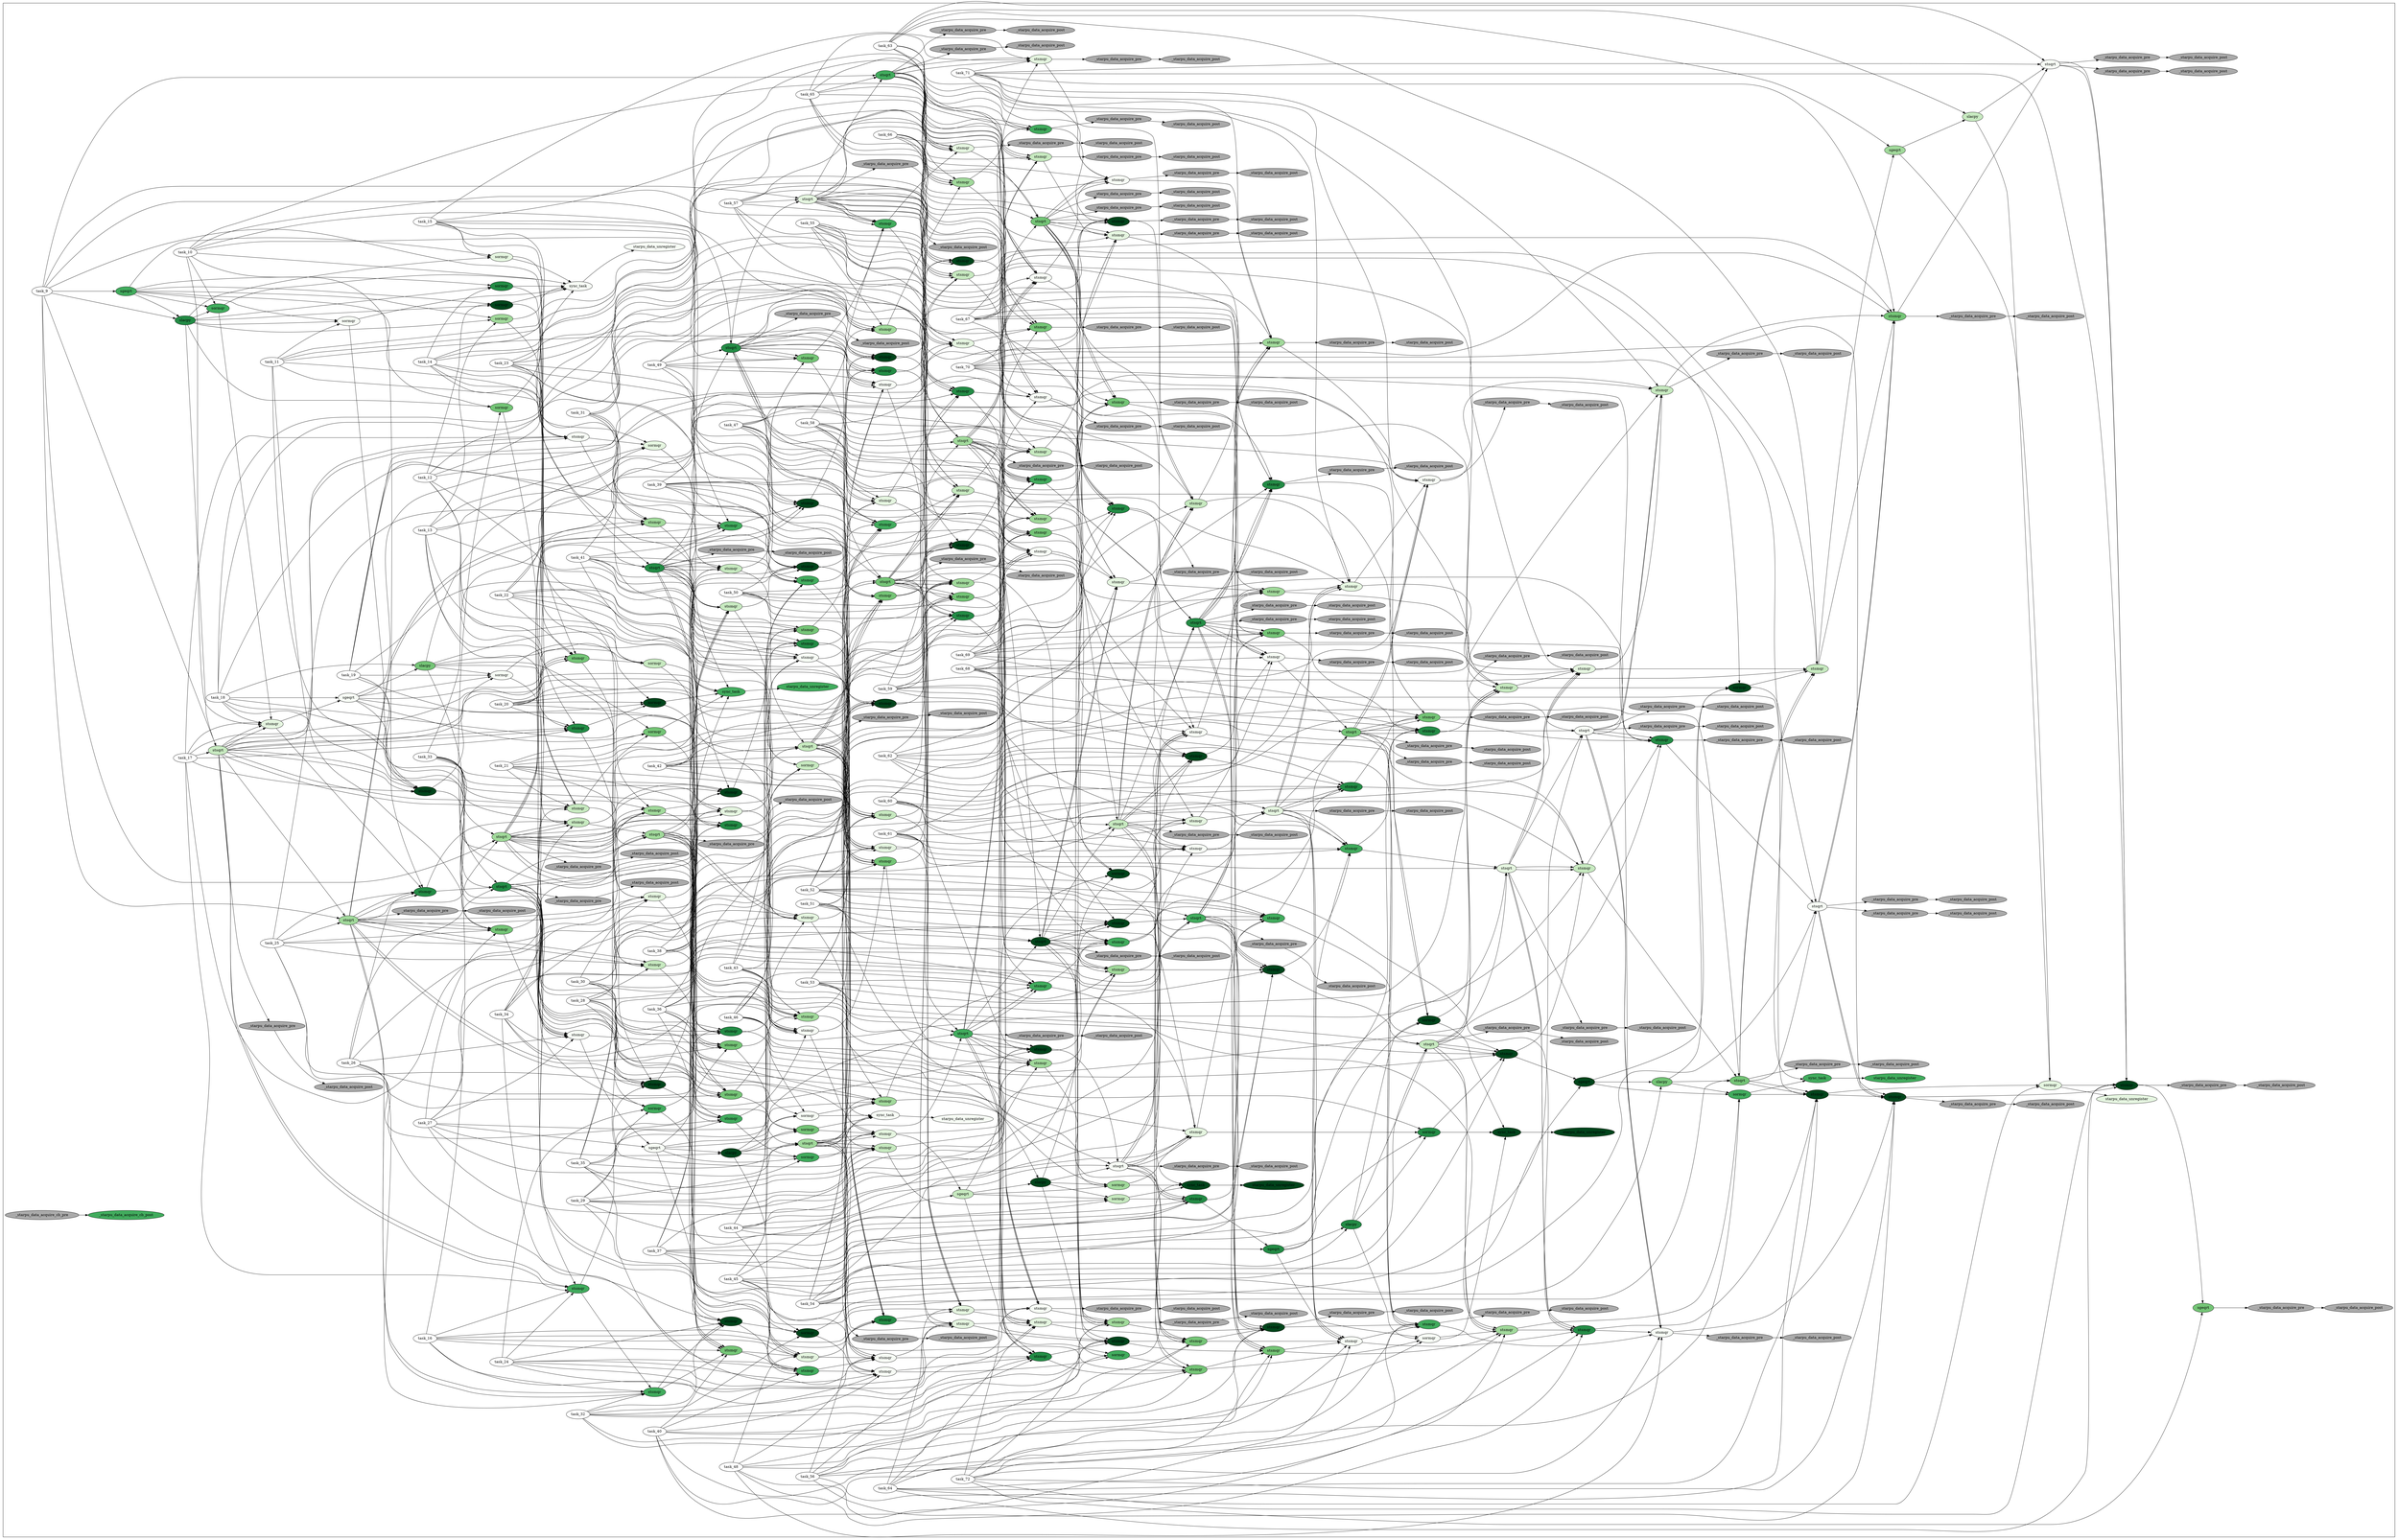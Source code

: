 digraph G {
	color=white
	rankdir=LR;
subgraph cluster_0 {
	color=black;
	 "task_9"->"task_73"
	 "task_73"->"task_74"
	 "task_9"->"task_74"
	 "task_74"->"task_75"
	 "task_73"->"task_75"
	 "task_10"->"task_75"
	 "task_74"->"task_76"
	 "task_73"->"task_76"
	 "task_11"->"task_76"
	 "task_74"->"task_77"
	 "task_73"->"task_77"
	 "task_12"->"task_77"
	 "task_74"->"task_78"
	 "task_73"->"task_78"
	 "task_13"->"task_78"
	 "task_74"->"task_79"
	 "task_73"->"task_79"
	 "task_14"->"task_79"
	 "task_74"->"task_80"
	 "task_73"->"task_80"
	 "task_15"->"task_80"
	 "task_74"->"task_81"
	 "task_73"->"task_81"
	 "task_16"->"task_81"
	 "task_74"->"task_82"
	 "task_9"->"task_82"
	 "task_17"->"task_82"
	 "task_75"->"task_83"
	 "task_10"->"task_83"
	 "task_18"->"task_83"
	 "task_82"->"task_83"
	 "task_17"->"task_83"
	 "task_82"->"task_83"
	 "task_76"->"task_84"
	 "task_11"->"task_84"
	 "task_19"->"task_84"
	 "task_82"->"task_84"
	 "task_17"->"task_84"
	 "task_82"->"task_84"
	 "task_77"->"task_85"
	 "task_12"->"task_85"
	 "task_20"->"task_85"
	 "task_82"->"task_85"
	 "task_17"->"task_85"
	 "task_82"->"task_85"
	 "task_78"->"task_86"
	 "task_13"->"task_86"
	 "task_21"->"task_86"
	 "task_82"->"task_86"
	 "task_17"->"task_86"
	 "task_82"->"task_86"
	 "task_79"->"task_87"
	 "task_14"->"task_87"
	 "task_22"->"task_87"
	 "task_82"->"task_87"
	 "task_17"->"task_87"
	 "task_82"->"task_87"
	 "task_80"->"task_88"
	 "task_15"->"task_88"
	 "task_23"->"task_88"
	 "task_82"->"task_88"
	 "task_17"->"task_88"
	 "task_82"->"task_88"
	 "task_81"->"task_89"
	 "task_16"->"task_89"
	 "task_24"->"task_89"
	 "task_82"->"task_89"
	 "task_17"->"task_89"
	 "task_82"->"task_89"
	 "task_82"->"task_90"
	 "task_9"->"task_90"
	 "task_25"->"task_90"
	 "task_83"->"task_91"
	 "task_10"->"task_91"
	 "task_26"->"task_91"
	 "task_90"->"task_91"
	 "task_25"->"task_91"
	 "task_90"->"task_91"
	 "task_84"->"task_92"
	 "task_11"->"task_92"
	 "task_27"->"task_92"
	 "task_90"->"task_92"
	 "task_25"->"task_92"
	 "task_90"->"task_92"
	 "task_85"->"task_93"
	 "task_12"->"task_93"
	 "task_28"->"task_93"
	 "task_90"->"task_93"
	 "task_25"->"task_93"
	 "task_90"->"task_93"
	 "task_86"->"task_94"
	 "task_13"->"task_94"
	 "task_29"->"task_94"
	 "task_90"->"task_94"
	 "task_25"->"task_94"
	 "task_90"->"task_94"
	 "task_87"->"task_95"
	 "task_14"->"task_95"
	 "task_30"->"task_95"
	 "task_90"->"task_95"
	 "task_25"->"task_95"
	 "task_90"->"task_95"
	 "task_88"->"task_96"
	 "task_15"->"task_96"
	 "task_31"->"task_96"
	 "task_90"->"task_96"
	 "task_25"->"task_96"
	 "task_90"->"task_96"
	 "task_89"->"task_97"
	 "task_16"->"task_97"
	 "task_32"->"task_97"
	 "task_90"->"task_97"
	 "task_25"->"task_97"
	 "task_90"->"task_97"
	 "task_90"->"task_98"
	 "task_9"->"task_98"
	 "task_33"->"task_98"
	 "task_91"->"task_99"
	 "task_10"->"task_99"
	 "task_34"->"task_99"
	 "task_98"->"task_99"
	 "task_33"->"task_99"
	 "task_98"->"task_99"
	 "task_92"->"task_100"
	 "task_11"->"task_100"
	 "task_35"->"task_100"
	 "task_98"->"task_100"
	 "task_33"->"task_100"
	 "task_98"->"task_100"
	 "task_93"->"task_101"
	 "task_12"->"task_101"
	 "task_36"->"task_101"
	 "task_98"->"task_101"
	 "task_33"->"task_101"
	 "task_98"->"task_101"
	 "task_94"->"task_102"
	 "task_13"->"task_102"
	 "task_37"->"task_102"
	 "task_98"->"task_102"
	 "task_33"->"task_102"
	 "task_98"->"task_102"
	 "task_95"->"task_103"
	 "task_14"->"task_103"
	 "task_38"->"task_103"
	 "task_98"->"task_103"
	 "task_33"->"task_103"
	 "task_98"->"task_103"
	 "task_96"->"task_104"
	 "task_15"->"task_104"
	 "task_39"->"task_104"
	 "task_98"->"task_104"
	 "task_33"->"task_104"
	 "task_98"->"task_104"
	 "task_97"->"task_105"
	 "task_16"->"task_105"
	 "task_40"->"task_105"
	 "task_98"->"task_105"
	 "task_33"->"task_105"
	 "task_98"->"task_105"
	 "task_98"->"task_106"
	 "task_9"->"task_106"
	 "task_41"->"task_106"
	 "task_99"->"task_107"
	 "task_10"->"task_107"
	 "task_42"->"task_107"
	 "task_106"->"task_107"
	 "task_41"->"task_107"
	 "task_106"->"task_107"
	 "task_100"->"task_108"
	 "task_11"->"task_108"
	 "task_43"->"task_108"
	 "task_106"->"task_108"
	 "task_41"->"task_108"
	 "task_106"->"task_108"
	 "task_101"->"task_109"
	 "task_12"->"task_109"
	 "task_44"->"task_109"
	 "task_106"->"task_109"
	 "task_41"->"task_109"
	 "task_106"->"task_109"
	 "task_102"->"task_110"
	 "task_13"->"task_110"
	 "task_45"->"task_110"
	 "task_106"->"task_110"
	 "task_41"->"task_110"
	 "task_106"->"task_110"
	 "task_103"->"task_111"
	 "task_14"->"task_111"
	 "task_46"->"task_111"
	 "task_106"->"task_111"
	 "task_41"->"task_111"
	 "task_106"->"task_111"
	 "task_104"->"task_112"
	 "task_15"->"task_112"
	 "task_47"->"task_112"
	 "task_106"->"task_112"
	 "task_41"->"task_112"
	 "task_106"->"task_112"
	 "task_105"->"task_113"
	 "task_16"->"task_113"
	 "task_48"->"task_113"
	 "task_106"->"task_113"
	 "task_41"->"task_113"
	 "task_106"->"task_113"
	 "task_106"->"task_114"
	 "task_9"->"task_114"
	 "task_49"->"task_114"
	 "task_107"->"task_115"
	 "task_10"->"task_115"
	 "task_50"->"task_115"
	 "task_114"->"task_115"
	 "task_49"->"task_115"
	 "task_114"->"task_115"
	 "task_108"->"task_116"
	 "task_11"->"task_116"
	 "task_51"->"task_116"
	 "task_114"->"task_116"
	 "task_49"->"task_116"
	 "task_114"->"task_116"
	 "task_109"->"task_117"
	 "task_12"->"task_117"
	 "task_52"->"task_117"
	 "task_114"->"task_117"
	 "task_49"->"task_117"
	 "task_114"->"task_117"
	 "task_110"->"task_118"
	 "task_13"->"task_118"
	 "task_53"->"task_118"
	 "task_114"->"task_118"
	 "task_49"->"task_118"
	 "task_114"->"task_118"
	 "task_111"->"task_119"
	 "task_14"->"task_119"
	 "task_54"->"task_119"
	 "task_114"->"task_119"
	 "task_49"->"task_119"
	 "task_114"->"task_119"
	 "task_112"->"task_120"
	 "task_15"->"task_120"
	 "task_55"->"task_120"
	 "task_114"->"task_120"
	 "task_49"->"task_120"
	 "task_114"->"task_120"
	 "task_113"->"task_121"
	 "task_16"->"task_121"
	 "task_56"->"task_121"
	 "task_114"->"task_121"
	 "task_49"->"task_121"
	 "task_114"->"task_121"
	 "task_114"->"task_122"
	 "task_9"->"task_122"
	 "task_57"->"task_122"
	 "task_115"->"task_123"
	 "task_10"->"task_123"
	 "task_58"->"task_123"
	 "task_122"->"task_123"
	 "task_57"->"task_123"
	 "task_122"->"task_123"
	 "task_116"->"task_124"
	 "task_11"->"task_124"
	 "task_59"->"task_124"
	 "task_122"->"task_124"
	 "task_57"->"task_124"
	 "task_122"->"task_124"
	 "task_117"->"task_125"
	 "task_12"->"task_125"
	 "task_60"->"task_125"
	 "task_122"->"task_125"
	 "task_57"->"task_125"
	 "task_122"->"task_125"
	 "task_118"->"task_126"
	 "task_13"->"task_126"
	 "task_61"->"task_126"
	 "task_122"->"task_126"
	 "task_57"->"task_126"
	 "task_122"->"task_126"
	 "task_119"->"task_127"
	 "task_14"->"task_127"
	 "task_62"->"task_127"
	 "task_122"->"task_127"
	 "task_57"->"task_127"
	 "task_122"->"task_127"
	 "task_120"->"task_128"
	 "task_15"->"task_128"
	 "task_63"->"task_128"
	 "task_122"->"task_128"
	 "task_57"->"task_128"
	 "task_122"->"task_128"
	 "task_121"->"task_129"
	 "task_16"->"task_129"
	 "task_64"->"task_129"
	 "task_122"->"task_129"
	 "task_57"->"task_129"
	 "task_122"->"task_129"
	 "task_122"->"task_130"
	 "task_9"->"task_130"
	 "task_65"->"task_130"
	 "task_123"->"task_131"
	 "task_10"->"task_131"
	 "task_66"->"task_131"
	 "task_130"->"task_131"
	 "task_65"->"task_131"
	 "task_130"->"task_131"
	 "task_124"->"task_132"
	 "task_11"->"task_132"
	 "task_67"->"task_132"
	 "task_130"->"task_132"
	 "task_65"->"task_132"
	 "task_130"->"task_132"
	 "task_125"->"task_133"
	 "task_12"->"task_133"
	 "task_68"->"task_133"
	 "task_130"->"task_133"
	 "task_65"->"task_133"
	 "task_130"->"task_133"
	 "task_126"->"task_134"
	 "task_13"->"task_134"
	 "task_69"->"task_134"
	 "task_130"->"task_134"
	 "task_65"->"task_134"
	 "task_130"->"task_134"
	 "task_127"->"task_135"
	 "task_14"->"task_135"
	 "task_70"->"task_135"
	 "task_130"->"task_135"
	 "task_65"->"task_135"
	 "task_130"->"task_135"
	 "task_128"->"task_136"
	 "task_15"->"task_136"
	 "task_71"->"task_136"
	 "task_130"->"task_136"
	 "task_65"->"task_136"
	 "task_130"->"task_136"
	 "task_129"->"task_137"
	 "task_16"->"task_137"
	 "task_72"->"task_137"
	 "task_130"->"task_137"
	 "task_65"->"task_137"
	 "task_130"->"task_137"
	 "task_83"->"task_138"
	 "task_18"->"task_138"
	 "task_138"->"task_139"
	 "task_18"->"task_139"
	 "task_139"->"task_140"
	 "task_138"->"task_140"
	 "task_84"->"task_140"
	 "task_19"->"task_140"
	 "task_139"->"task_141"
	 "task_138"->"task_141"
	 "task_85"->"task_141"
	 "task_20"->"task_141"
	 "task_139"->"task_142"
	 "task_138"->"task_142"
	 "task_86"->"task_142"
	 "task_21"->"task_142"
	 "task_139"->"task_143"
	 "task_138"->"task_143"
	 "task_87"->"task_143"
	 "task_22"->"task_143"
	 "task_139"->"task_144"
	 "task_138"->"task_144"
	 "task_88"->"task_144"
	 "task_23"->"task_144"
	 "task_139"->"task_145"
	 "task_138"->"task_145"
	 "task_89"->"task_145"
	 "task_24"->"task_145"
	 "task_139"->"task_146"
	 "task_18"->"task_146"
	 "task_91"->"task_146"
	 "task_26"->"task_146"
	 "task_140"->"task_147"
	 "task_19"->"task_147"
	 "task_92"->"task_147"
	 "task_27"->"task_147"
	 "task_146"->"task_147"
	 "task_26"->"task_147"
	 "task_146"->"task_147"
	 "task_141"->"task_148"
	 "task_20"->"task_148"
	 "task_93"->"task_148"
	 "task_28"->"task_148"
	 "task_146"->"task_148"
	 "task_26"->"task_148"
	 "task_146"->"task_148"
	 "task_142"->"task_149"
	 "task_21"->"task_149"
	 "task_94"->"task_149"
	 "task_29"->"task_149"
	 "task_146"->"task_149"
	 "task_26"->"task_149"
	 "task_146"->"task_149"
	 "task_143"->"task_150"
	 "task_22"->"task_150"
	 "task_95"->"task_150"
	 "task_30"->"task_150"
	 "task_146"->"task_150"
	 "task_26"->"task_150"
	 "task_146"->"task_150"
	 "task_144"->"task_151"
	 "task_23"->"task_151"
	 "task_96"->"task_151"
	 "task_31"->"task_151"
	 "task_146"->"task_151"
	 "task_26"->"task_151"
	 "task_146"->"task_151"
	 "task_145"->"task_152"
	 "task_24"->"task_152"
	 "task_97"->"task_152"
	 "task_32"->"task_152"
	 "task_146"->"task_152"
	 "task_26"->"task_152"
	 "task_146"->"task_152"
	 "task_146"->"task_153"
	 "task_18"->"task_153"
	 "task_99"->"task_153"
	 "task_34"->"task_153"
	 "task_147"->"task_154"
	 "task_19"->"task_154"
	 "task_100"->"task_154"
	 "task_35"->"task_154"
	 "task_153"->"task_154"
	 "task_34"->"task_154"
	 "task_153"->"task_154"
	 "task_148"->"task_155"
	 "task_20"->"task_155"
	 "task_101"->"task_155"
	 "task_36"->"task_155"
	 "task_153"->"task_155"
	 "task_34"->"task_155"
	 "task_153"->"task_155"
	 "task_149"->"task_156"
	 "task_21"->"task_156"
	 "task_102"->"task_156"
	 "task_37"->"task_156"
	 "task_153"->"task_156"
	 "task_34"->"task_156"
	 "task_153"->"task_156"
	 "task_150"->"task_157"
	 "task_22"->"task_157"
	 "task_103"->"task_157"
	 "task_38"->"task_157"
	 "task_153"->"task_157"
	 "task_34"->"task_157"
	 "task_153"->"task_157"
	 "task_151"->"task_158"
	 "task_23"->"task_158"
	 "task_104"->"task_158"
	 "task_39"->"task_158"
	 "task_153"->"task_158"
	 "task_34"->"task_158"
	 "task_153"->"task_158"
	 "task_152"->"task_159"
	 "task_24"->"task_159"
	 "task_105"->"task_159"
	 "task_40"->"task_159"
	 "task_153"->"task_159"
	 "task_34"->"task_159"
	 "task_153"->"task_159"
	 "task_153"->"task_160"
	 "task_18"->"task_160"
	 "task_107"->"task_160"
	 "task_42"->"task_160"
	 "task_154"->"task_161"
	 "task_19"->"task_161"
	 "task_108"->"task_161"
	 "task_43"->"task_161"
	 "task_160"->"task_161"
	 "task_42"->"task_161"
	 "task_160"->"task_161"
	 "task_155"->"task_162"
	 "task_20"->"task_162"
	 "task_109"->"task_162"
	 "task_44"->"task_162"
	 "task_160"->"task_162"
	 "task_42"->"task_162"
	 "task_160"->"task_162"
	 "task_156"->"task_163"
	 "task_21"->"task_163"
	 "task_110"->"task_163"
	 "task_45"->"task_163"
	 "task_160"->"task_163"
	 "task_42"->"task_163"
	 "task_160"->"task_163"
	 "task_157"->"task_164"
	 "task_22"->"task_164"
	 "task_111"->"task_164"
	 "task_46"->"task_164"
	 "task_160"->"task_164"
	 "task_42"->"task_164"
	 "task_160"->"task_164"
	 "task_158"->"task_165"
	 "task_23"->"task_165"
	 "task_112"->"task_165"
	 "task_47"->"task_165"
	 "task_160"->"task_165"
	 "task_42"->"task_165"
	 "task_160"->"task_165"
	 "task_159"->"task_166"
	 "task_24"->"task_166"
	 "task_113"->"task_166"
	 "task_48"->"task_166"
	 "task_160"->"task_166"
	 "task_42"->"task_166"
	 "task_160"->"task_166"
	 "task_160"->"task_167"
	 "task_18"->"task_167"
	 "task_115"->"task_167"
	 "task_50"->"task_167"
	 "task_161"->"task_168"
	 "task_19"->"task_168"
	 "task_116"->"task_168"
	 "task_51"->"task_168"
	 "task_167"->"task_168"
	 "task_50"->"task_168"
	 "task_167"->"task_168"
	 "task_162"->"task_169"
	 "task_20"->"task_169"
	 "task_117"->"task_169"
	 "task_52"->"task_169"
	 "task_167"->"task_169"
	 "task_50"->"task_169"
	 "task_167"->"task_169"
	 "task_163"->"task_170"
	 "task_21"->"task_170"
	 "task_118"->"task_170"
	 "task_53"->"task_170"
	 "task_167"->"task_170"
	 "task_50"->"task_170"
	 "task_167"->"task_170"
	 "task_164"->"task_171"
	 "task_22"->"task_171"
	 "task_119"->"task_171"
	 "task_54"->"task_171"
	 "task_167"->"task_171"
	 "task_50"->"task_171"
	 "task_167"->"task_171"
	 "task_165"->"task_172"
	 "task_23"->"task_172"
	 "task_120"->"task_172"
	 "task_55"->"task_172"
	 "task_167"->"task_172"
	 "task_50"->"task_172"
	 "task_167"->"task_172"
	 "task_166"->"task_173"
	 "task_24"->"task_173"
	 "task_121"->"task_173"
	 "task_56"->"task_173"
	 "task_167"->"task_173"
	 "task_50"->"task_173"
	 "task_167"->"task_173"
	 "task_167"->"task_174"
	 "task_18"->"task_174"
	 "task_123"->"task_174"
	 "task_58"->"task_174"
	 "task_168"->"task_175"
	 "task_19"->"task_175"
	 "task_124"->"task_175"
	 "task_59"->"task_175"
	 "task_174"->"task_175"
	 "task_58"->"task_175"
	 "task_174"->"task_175"
	 "task_169"->"task_176"
	 "task_20"->"task_176"
	 "task_125"->"task_176"
	 "task_60"->"task_176"
	 "task_174"->"task_176"
	 "task_58"->"task_176"
	 "task_174"->"task_176"
	 "task_170"->"task_177"
	 "task_21"->"task_177"
	 "task_126"->"task_177"
	 "task_61"->"task_177"
	 "task_174"->"task_177"
	 "task_58"->"task_177"
	 "task_174"->"task_177"
	 "task_171"->"task_178"
	 "task_22"->"task_178"
	 "task_127"->"task_178"
	 "task_62"->"task_178"
	 "task_174"->"task_178"
	 "task_58"->"task_178"
	 "task_174"->"task_178"
	 "task_172"->"task_179"
	 "task_23"->"task_179"
	 "task_128"->"task_179"
	 "task_63"->"task_179"
	 "task_174"->"task_179"
	 "task_58"->"task_179"
	 "task_174"->"task_179"
	 "task_173"->"task_180"
	 "task_24"->"task_180"
	 "task_129"->"task_180"
	 "task_64"->"task_180"
	 "task_174"->"task_180"
	 "task_58"->"task_180"
	 "task_174"->"task_180"
	 "task_174"->"task_181"
	 "task_18"->"task_181"
	 "task_131"->"task_181"
	 "task_66"->"task_181"
	 "task_175"->"task_182"
	 "task_19"->"task_182"
	 "task_132"->"task_182"
	 "task_67"->"task_182"
	 "task_181"->"task_182"
	 "task_66"->"task_182"
	 "task_181"->"task_182"
	 "task_176"->"task_183"
	 "task_20"->"task_183"
	 "task_133"->"task_183"
	 "task_68"->"task_183"
	 "task_181"->"task_183"
	 "task_66"->"task_183"
	 "task_181"->"task_183"
	 "task_177"->"task_184"
	 "task_21"->"task_184"
	 "task_134"->"task_184"
	 "task_69"->"task_184"
	 "task_181"->"task_184"
	 "task_66"->"task_184"
	 "task_181"->"task_184"
	 "task_178"->"task_185"
	 "task_22"->"task_185"
	 "task_135"->"task_185"
	 "task_70"->"task_185"
	 "task_181"->"task_185"
	 "task_66"->"task_185"
	 "task_181"->"task_185"
	 "task_179"->"task_186"
	 "task_23"->"task_186"
	 "task_136"->"task_186"
	 "task_71"->"task_186"
	 "task_181"->"task_186"
	 "task_66"->"task_186"
	 "task_181"->"task_186"
	 "task_180"->"task_187"
	 "task_24"->"task_187"
	 "task_137"->"task_187"
	 "task_72"->"task_187"
	 "task_181"->"task_187"
	 "task_66"->"task_187"
	 "task_181"->"task_187"
	 "task_147"->"task_188"
	 "task_27"->"task_188"
	 "task_188"->"task_189"
	 "task_27"->"task_189"
	 "task_189"->"task_190"
	 "task_188"->"task_190"
	 "task_148"->"task_190"
	 "task_28"->"task_190"
	 "task_189"->"task_191"
	 "task_188"->"task_191"
	 "task_149"->"task_191"
	 "task_29"->"task_191"
	 "task_189"->"task_192"
	 "task_188"->"task_192"
	 "task_150"->"task_192"
	 "task_30"->"task_192"
	 "task_189"->"task_193"
	 "task_188"->"task_193"
	 "task_151"->"task_193"
	 "task_31"->"task_193"
	 "task_189"->"task_194"
	 "task_188"->"task_194"
	 "task_152"->"task_194"
	 "task_32"->"task_194"
	 "task_189"->"task_195"
	 "task_27"->"task_195"
	 "task_154"->"task_195"
	 "task_35"->"task_195"
	 "task_190"->"task_196"
	 "task_28"->"task_196"
	 "task_155"->"task_196"
	 "task_36"->"task_196"
	 "task_195"->"task_196"
	 "task_35"->"task_196"
	 "task_195"->"task_196"
	 "task_191"->"task_197"
	 "task_29"->"task_197"
	 "task_156"->"task_197"
	 "task_37"->"task_197"
	 "task_195"->"task_197"
	 "task_35"->"task_197"
	 "task_195"->"task_197"
	 "task_192"->"task_198"
	 "task_30"->"task_198"
	 "task_157"->"task_198"
	 "task_38"->"task_198"
	 "task_195"->"task_198"
	 "task_35"->"task_198"
	 "task_195"->"task_198"
	 "task_193"->"task_199"
	 "task_31"->"task_199"
	 "task_158"->"task_199"
	 "task_39"->"task_199"
	 "task_195"->"task_199"
	 "task_35"->"task_199"
	 "task_195"->"task_199"
	 "task_194"->"task_200"
	 "task_32"->"task_200"
	 "task_159"->"task_200"
	 "task_40"->"task_200"
	 "task_195"->"task_200"
	 "task_35"->"task_200"
	 "task_195"->"task_200"
	 "task_195"->"task_201"
	 "task_27"->"task_201"
	 "task_161"->"task_201"
	 "task_43"->"task_201"
	 "task_196"->"task_202"
	 "task_28"->"task_202"
	 "task_162"->"task_202"
	 "task_44"->"task_202"
	 "task_201"->"task_202"
	 "task_43"->"task_202"
	 "task_201"->"task_202"
	 "task_197"->"task_203"
	 "task_29"->"task_203"
	 "task_163"->"task_203"
	 "task_45"->"task_203"
	 "task_201"->"task_203"
	 "task_43"->"task_203"
	 "task_201"->"task_203"
	 "task_198"->"task_204"
	 "task_30"->"task_204"
	 "task_164"->"task_204"
	 "task_46"->"task_204"
	 "task_201"->"task_204"
	 "task_43"->"task_204"
	 "task_201"->"task_204"
	 "task_199"->"task_205"
	 "task_31"->"task_205"
	 "task_165"->"task_205"
	 "task_47"->"task_205"
	 "task_201"->"task_205"
	 "task_43"->"task_205"
	 "task_201"->"task_205"
	 "task_200"->"task_206"
	 "task_32"->"task_206"
	 "task_166"->"task_206"
	 "task_48"->"task_206"
	 "task_201"->"task_206"
	 "task_43"->"task_206"
	 "task_201"->"task_206"
	 "task_201"->"task_207"
	 "task_27"->"task_207"
	 "task_168"->"task_207"
	 "task_51"->"task_207"
	 "task_202"->"task_208"
	 "task_28"->"task_208"
	 "task_169"->"task_208"
	 "task_52"->"task_208"
	 "task_207"->"task_208"
	 "task_51"->"task_208"
	 "task_207"->"task_208"
	 "task_203"->"task_209"
	 "task_29"->"task_209"
	 "task_170"->"task_209"
	 "task_53"->"task_209"
	 "task_207"->"task_209"
	 "task_51"->"task_209"
	 "task_207"->"task_209"
	 "task_204"->"task_210"
	 "task_30"->"task_210"
	 "task_171"->"task_210"
	 "task_54"->"task_210"
	 "task_207"->"task_210"
	 "task_51"->"task_210"
	 "task_207"->"task_210"
	 "task_205"->"task_211"
	 "task_31"->"task_211"
	 "task_172"->"task_211"
	 "task_55"->"task_211"
	 "task_207"->"task_211"
	 "task_51"->"task_211"
	 "task_207"->"task_211"
	 "task_206"->"task_212"
	 "task_32"->"task_212"
	 "task_173"->"task_212"
	 "task_56"->"task_212"
	 "task_207"->"task_212"
	 "task_51"->"task_212"
	 "task_207"->"task_212"
	 "task_207"->"task_213"
	 "task_27"->"task_213"
	 "task_175"->"task_213"
	 "task_59"->"task_213"
	 "task_208"->"task_214"
	 "task_28"->"task_214"
	 "task_176"->"task_214"
	 "task_60"->"task_214"
	 "task_213"->"task_214"
	 "task_59"->"task_214"
	 "task_213"->"task_214"
	 "task_209"->"task_215"
	 "task_29"->"task_215"
	 "task_177"->"task_215"
	 "task_61"->"task_215"
	 "task_213"->"task_215"
	 "task_59"->"task_215"
	 "task_213"->"task_215"
	 "task_210"->"task_216"
	 "task_30"->"task_216"
	 "task_178"->"task_216"
	 "task_62"->"task_216"
	 "task_213"->"task_216"
	 "task_59"->"task_216"
	 "task_213"->"task_216"
	 "task_211"->"task_217"
	 "task_31"->"task_217"
	 "task_179"->"task_217"
	 "task_63"->"task_217"
	 "task_213"->"task_217"
	 "task_59"->"task_217"
	 "task_213"->"task_217"
	 "task_212"->"task_218"
	 "task_32"->"task_218"
	 "task_180"->"task_218"
	 "task_64"->"task_218"
	 "task_213"->"task_218"
	 "task_59"->"task_218"
	 "task_213"->"task_218"
	 "task_213"->"task_219"
	 "task_27"->"task_219"
	 "task_182"->"task_219"
	 "task_67"->"task_219"
	 "task_214"->"task_220"
	 "task_28"->"task_220"
	 "task_183"->"task_220"
	 "task_68"->"task_220"
	 "task_219"->"task_220"
	 "task_67"->"task_220"
	 "task_219"->"task_220"
	 "task_215"->"task_221"
	 "task_29"->"task_221"
	 "task_184"->"task_221"
	 "task_69"->"task_221"
	 "task_219"->"task_221"
	 "task_67"->"task_221"
	 "task_219"->"task_221"
	 "task_216"->"task_222"
	 "task_30"->"task_222"
	 "task_185"->"task_222"
	 "task_70"->"task_222"
	 "task_219"->"task_222"
	 "task_67"->"task_222"
	 "task_219"->"task_222"
	 "task_217"->"task_223"
	 "task_31"->"task_223"
	 "task_186"->"task_223"
	 "task_71"->"task_223"
	 "task_219"->"task_223"
	 "task_67"->"task_223"
	 "task_219"->"task_223"
	 "task_218"->"task_224"
	 "task_32"->"task_224"
	 "task_187"->"task_224"
	 "task_72"->"task_224"
	 "task_219"->"task_224"
	 "task_67"->"task_224"
	 "task_219"->"task_224"
	 "task_196"->"task_225"
	 "task_36"->"task_225"
	 "task_225"->"task_226"
	 "task_36"->"task_226"
	 "task_226"->"task_227"
	 "task_225"->"task_227"
	 "task_197"->"task_227"
	 "task_37"->"task_227"
	 "task_226"->"task_228"
	 "task_225"->"task_228"
	 "task_198"->"task_228"
	 "task_38"->"task_228"
	 "task_226"->"task_229"
	 "task_225"->"task_229"
	 "task_199"->"task_229"
	 "task_39"->"task_229"
	 "task_226"->"task_230"
	 "task_225"->"task_230"
	 "task_200"->"task_230"
	 "task_40"->"task_230"
	 "task_226"->"task_231"
	 "task_36"->"task_231"
	 "task_202"->"task_231"
	 "task_44"->"task_231"
	 "task_227"->"task_232"
	 "task_37"->"task_232"
	 "task_203"->"task_232"
	 "task_45"->"task_232"
	 "task_231"->"task_232"
	 "task_44"->"task_232"
	 "task_231"->"task_232"
	 "task_228"->"task_233"
	 "task_38"->"task_233"
	 "task_204"->"task_233"
	 "task_46"->"task_233"
	 "task_231"->"task_233"
	 "task_44"->"task_233"
	 "task_231"->"task_233"
	 "task_229"->"task_234"
	 "task_39"->"task_234"
	 "task_205"->"task_234"
	 "task_47"->"task_234"
	 "task_231"->"task_234"
	 "task_44"->"task_234"
	 "task_231"->"task_234"
	 "task_230"->"task_235"
	 "task_40"->"task_235"
	 "task_206"->"task_235"
	 "task_48"->"task_235"
	 "task_231"->"task_235"
	 "task_44"->"task_235"
	 "task_231"->"task_235"
	 "task_231"->"task_236"
	 "task_36"->"task_236"
	 "task_208"->"task_236"
	 "task_52"->"task_236"
	 "task_232"->"task_237"
	 "task_37"->"task_237"
	 "task_209"->"task_237"
	 "task_53"->"task_237"
	 "task_236"->"task_237"
	 "task_52"->"task_237"
	 "task_236"->"task_237"
	 "task_233"->"task_238"
	 "task_38"->"task_238"
	 "task_210"->"task_238"
	 "task_54"->"task_238"
	 "task_236"->"task_238"
	 "task_52"->"task_238"
	 "task_236"->"task_238"
	 "task_234"->"task_239"
	 "task_39"->"task_239"
	 "task_211"->"task_239"
	 "task_55"->"task_239"
	 "task_236"->"task_239"
	 "task_52"->"task_239"
	 "task_236"->"task_239"
	 "task_235"->"task_240"
	 "task_40"->"task_240"
	 "task_212"->"task_240"
	 "task_56"->"task_240"
	 "task_236"->"task_240"
	 "task_52"->"task_240"
	 "task_236"->"task_240"
	 "task_236"->"task_241"
	 "task_36"->"task_241"
	 "task_214"->"task_241"
	 "task_60"->"task_241"
	 "task_237"->"task_242"
	 "task_37"->"task_242"
	 "task_215"->"task_242"
	 "task_61"->"task_242"
	 "task_241"->"task_242"
	 "task_60"->"task_242"
	 "task_241"->"task_242"
	 "task_238"->"task_243"
	 "task_38"->"task_243"
	 "task_216"->"task_243"
	 "task_62"->"task_243"
	 "task_241"->"task_243"
	 "task_60"->"task_243"
	 "task_241"->"task_243"
	 "task_239"->"task_244"
	 "task_39"->"task_244"
	 "task_217"->"task_244"
	 "task_63"->"task_244"
	 "task_241"->"task_244"
	 "task_60"->"task_244"
	 "task_241"->"task_244"
	 "task_240"->"task_245"
	 "task_40"->"task_245"
	 "task_218"->"task_245"
	 "task_64"->"task_245"
	 "task_241"->"task_245"
	 "task_60"->"task_245"
	 "task_241"->"task_245"
	 "task_241"->"task_246"
	 "task_36"->"task_246"
	 "task_220"->"task_246"
	 "task_68"->"task_246"
	 "task_242"->"task_247"
	 "task_37"->"task_247"
	 "task_221"->"task_247"
	 "task_69"->"task_247"
	 "task_246"->"task_247"
	 "task_68"->"task_247"
	 "task_246"->"task_247"
	 "task_243"->"task_248"
	 "task_38"->"task_248"
	 "task_222"->"task_248"
	 "task_70"->"task_248"
	 "task_246"->"task_248"
	 "task_68"->"task_248"
	 "task_246"->"task_248"
	 "task_244"->"task_249"
	 "task_39"->"task_249"
	 "task_223"->"task_249"
	 "task_71"->"task_249"
	 "task_246"->"task_249"
	 "task_68"->"task_249"
	 "task_246"->"task_249"
	 "task_245"->"task_250"
	 "task_40"->"task_250"
	 "task_224"->"task_250"
	 "task_72"->"task_250"
	 "task_246"->"task_250"
	 "task_68"->"task_250"
	 "task_246"->"task_250"
	 "task_232"->"task_251"
	 "task_45"->"task_251"
	 "task_251"->"task_252"
	 "task_45"->"task_252"
	 "task_252"->"task_253"
	 "task_251"->"task_253"
	 "task_233"->"task_253"
	 "task_46"->"task_253"
	 "task_252"->"task_254"
	 "task_251"->"task_254"
	 "task_234"->"task_254"
	 "task_47"->"task_254"
	 "task_252"->"task_255"
	 "task_251"->"task_255"
	 "task_235"->"task_255"
	 "task_48"->"task_255"
	 "task_252"->"task_256"
	 "task_45"->"task_256"
	 "task_237"->"task_256"
	 "task_53"->"task_256"
	 "task_253"->"task_257"
	 "task_46"->"task_257"
	 "task_238"->"task_257"
	 "task_54"->"task_257"
	 "task_256"->"task_257"
	 "task_53"->"task_257"
	 "task_256"->"task_257"
	 "task_254"->"task_258"
	 "task_47"->"task_258"
	 "task_239"->"task_258"
	 "task_55"->"task_258"
	 "task_256"->"task_258"
	 "task_53"->"task_258"
	 "task_256"->"task_258"
	 "task_255"->"task_259"
	 "task_48"->"task_259"
	 "task_240"->"task_259"
	 "task_56"->"task_259"
	 "task_256"->"task_259"
	 "task_53"->"task_259"
	 "task_256"->"task_259"
	 "task_256"->"task_260"
	 "task_45"->"task_260"
	 "task_242"->"task_260"
	 "task_61"->"task_260"
	 "task_257"->"task_261"
	 "task_46"->"task_261"
	 "task_243"->"task_261"
	 "task_62"->"task_261"
	 "task_260"->"task_261"
	 "task_61"->"task_261"
	 "task_260"->"task_261"
	 "task_258"->"task_262"
	 "task_47"->"task_262"
	 "task_244"->"task_262"
	 "task_63"->"task_262"
	 "task_260"->"task_262"
	 "task_61"->"task_262"
	 "task_260"->"task_262"
	 "task_259"->"task_263"
	 "task_48"->"task_263"
	 "task_245"->"task_263"
	 "task_64"->"task_263"
	 "task_260"->"task_263"
	 "task_61"->"task_263"
	 "task_260"->"task_263"
	 "task_260"->"task_264"
	 "task_45"->"task_264"
	 "task_247"->"task_264"
	 "task_69"->"task_264"
	 "task_261"->"task_265"
	 "task_46"->"task_265"
	 "task_248"->"task_265"
	 "task_70"->"task_265"
	 "task_264"->"task_265"
	 "task_69"->"task_265"
	 "task_264"->"task_265"
	 "task_262"->"task_266"
	 "task_47"->"task_266"
	 "task_249"->"task_266"
	 "task_71"->"task_266"
	 "task_264"->"task_266"
	 "task_69"->"task_266"
	 "task_264"->"task_266"
	 "task_263"->"task_267"
	 "task_48"->"task_267"
	 "task_250"->"task_267"
	 "task_72"->"task_267"
	 "task_264"->"task_267"
	 "task_69"->"task_267"
	 "task_264"->"task_267"
	 "task_257"->"task_268"
	 "task_54"->"task_268"
	 "task_268"->"task_269"
	 "task_54"->"task_269"
	 "task_269"->"task_270"
	 "task_268"->"task_270"
	 "task_258"->"task_270"
	 "task_55"->"task_270"
	 "task_269"->"task_271"
	 "task_268"->"task_271"
	 "task_259"->"task_271"
	 "task_56"->"task_271"
	 "task_269"->"task_272"
	 "task_54"->"task_272"
	 "task_261"->"task_272"
	 "task_62"->"task_272"
	 "task_270"->"task_273"
	 "task_55"->"task_273"
	 "task_262"->"task_273"
	 "task_63"->"task_273"
	 "task_272"->"task_273"
	 "task_62"->"task_273"
	 "task_272"->"task_273"
	 "task_271"->"task_274"
	 "task_56"->"task_274"
	 "task_263"->"task_274"
	 "task_64"->"task_274"
	 "task_272"->"task_274"
	 "task_62"->"task_274"
	 "task_272"->"task_274"
	 "task_272"->"task_275"
	 "task_54"->"task_275"
	 "task_265"->"task_275"
	 "task_70"->"task_275"
	 "task_273"->"task_276"
	 "task_55"->"task_276"
	 "task_266"->"task_276"
	 "task_71"->"task_276"
	 "task_275"->"task_276"
	 "task_70"->"task_276"
	 "task_275"->"task_276"
	 "task_274"->"task_277"
	 "task_56"->"task_277"
	 "task_267"->"task_277"
	 "task_72"->"task_277"
	 "task_275"->"task_277"
	 "task_70"->"task_277"
	 "task_275"->"task_277"
	 "task_273"->"task_278"
	 "task_63"->"task_278"
	 "task_278"->"task_279"
	 "task_63"->"task_279"
	 "task_279"->"task_280"
	 "task_278"->"task_280"
	 "task_274"->"task_280"
	 "task_64"->"task_280"
	 "task_279"->"task_281"
	 "task_63"->"task_281"
	 "task_276"->"task_281"
	 "task_71"->"task_281"
	 "task_280"->"task_282"
	 "task_64"->"task_282"
	 "task_277"->"task_282"
	 "task_72"->"task_282"
	 "task_281"->"task_282"
	 "task_71"->"task_282"
	 "task_281"->"task_282"
	 "task_282"->"task_283"
	 "task_72"->"task_283"
	 "task_285"->"task_284"
	 "task_285" [ style=filled, label="_starpu_data_acquire_cb_pre", fillcolor="#aaaaaa"]
	 "task_81"->"task_287"
	 "task_80"->"task_287"
	 "task_79"->"task_287"
	 "task_78"->"task_287"
	 "task_77"->"task_287"
	 "task_76"->"task_287"
	 "task_75"->"task_287"
	 "task_287"->"task_286"
	 "task_284" [ style=filled, label="_starpu_data_acquire_cb_post", fillcolor="/greens9/6"]
	 "task_73" [ style=filled, label="sgeqrt", fillcolor="/greens9/6"]
	 "task_74" [ style=filled, label="slacpy", fillcolor="/greens9/7"]
	 "task_78" [ style=filled, label="sormqr", fillcolor="/greens9/4"]
	 "task_75" [ style=filled, label="sormqr", fillcolor="/greens9/6"]
	 "task_79" [ style=filled, label="sormqr", fillcolor="/greens9/7"]
	 "task_80" [ style=filled, label="sormqr", fillcolor="/greens9/2"]
	 "task_77" [ style=filled, label="sormqr", fillcolor="/greens9/9"]
	 "task_81" [ style=filled, label="sormqr", fillcolor="/greens9/5"]
	 "task_286" [ style=filled, label="starpu_data_unregister", fillcolor="/greens9/1"]
	 "task_287" [ style=filled, label="sync_task", fillcolor="/greens9/1"]
	 "task_76" [ style=filled, label="sormqr", fillcolor="/greens9/1"]
	 "task_145"->"task_289"
	 "task_144"->"task_289"
	 "task_143"->"task_289"
	 "task_142"->"task_289"
	 "task_141"->"task_289"
	 "task_140"->"task_289"
	 "task_289"->"task_288"
	 "task_82" [ style=filled, label="stsqrt", fillcolor="/greens9/3"]
	 "task_87" [ style=filled, label="stsmqr", fillcolor="/greens9/5"]
	 "task_86" [ style=filled, label="stsmqr", fillcolor="/greens9/3"]
	 "task_88" [ style=filled, label="stsmqr", fillcolor="/greens9/1"]
	 "task_85" [ style=filled, label="stsmqr", fillcolor="/greens9/7"]
	 "task_83" [ style=filled, label="stsmqr", fillcolor="/greens9/2"]
	 "task_84" [ style=filled, label="stsmqr", fillcolor="/greens9/9"]
	 "task_89" [ style=filled, label="stsmqr", fillcolor="/greens9/6"]
	 "task_90" [ style=filled, label="stsqrt", fillcolor="/greens9/4"]
	 "task_96" [ style=filled, label="stsmqr", fillcolor="/greens9/4"]
	 "task_92" [ style=filled, label="stsmqr", fillcolor="/greens9/5"]
	 "task_94" [ style=filled, label="stsmqr", fillcolor="/greens9/9"]
	 "task_138" [ style=filled, label="sgeqrt", fillcolor="/greens9/1"]
	 "task_139" [ style=filled, label="slacpy", fillcolor="/greens9/5"]
	 "task_91" [ style=filled, label="stsmqr", fillcolor="/greens9/7"]
	 "task_93" [ style=filled, label="stsmqr", fillcolor="/greens9/3"]
	 "task_95" [ style=filled, label="stsmqr", fillcolor="/greens9/2"]
	 "task_97" [ style=filled, label="stsmqr", fillcolor="/greens9/6"]
	 "task_141" [ style=filled, label="sormqr", fillcolor="/greens9/9"]
	 "task_140" [ style=filled, label="sormqr", fillcolor="/greens9/1"]
	 "task_142" [ style=filled, label="sormqr", fillcolor="/greens9/5"]
	 "task_143" [ style=filled, label="sormqr", fillcolor="/greens9/3"]
	 "task_144" [ style=filled, label="sormqr", fillcolor="/greens9/2"]
	 "task_288" [ style=filled, label="starpu_data_unregister", fillcolor="/greens9/6"]
	 "task_194"->"task_291"
	 "task_193"->"task_291"
	 "task_192"->"task_291"
	 "task_191"->"task_291"
	 "task_190"->"task_291"
	 "task_291"->"task_290"
	 "task_289" [ style=filled, label="sync_task", fillcolor="/greens9/6"]
	 "task_145" [ style=filled, label="sormqr", fillcolor="/greens9/6"]
	 "task_146" [ style=filled, label="stsqrt", fillcolor="/greens9/7"]
	 "task_147" [ style=filled, label="stsmqr", fillcolor="/greens9/1"]
	 "task_150" [ style=filled, label="stsmqr", fillcolor="/greens9/7"]
	 "task_151" [ style=filled, label="stsmqr", fillcolor="/greens9/3"]
	 "task_98" [ style=filled, label="stsqrt", fillcolor="/greens9/4"]
	 "task_152" [ style=filled, label="stsmqr", fillcolor="/greens9/9"]
	 "task_149" [ style=filled, label="stsmqr", fillcolor="/greens9/6"]
	 "task_148" [ style=filled, label="stsmqr", fillcolor="/greens9/5"]
	 "task_102" [ style=filled, label="stsmqr", fillcolor="/greens9/7"]
	 "task_100" [ style=filled, label="stsmqr", fillcolor="/greens9/4"]
	 "task_103" [ style=filled, label="stsmqr", fillcolor="/greens9/9"]
	 "task_99" [ style=filled, label="stsmqr", fillcolor="/greens9/3"]
	 "task_101" [ style=filled, label="stsmqr", fillcolor="/greens9/2"]
	 "task_104" [ style=filled, label="stsmqr", fillcolor="/greens9/6"]
	 "task_105" [ style=filled, label="stsmqr", fillcolor="/greens9/5"]
	 "task_188" [ style=filled, label="sgeqrt", fillcolor="/greens9/1"]
	 "task_189" [ style=filled, label="slacpy", fillcolor="/greens9/9"]
	 "task_194" [ style=filled, label="sormqr", fillcolor="/greens9/9"]
	 "task_191" [ style=filled, label="sormqr", fillcolor="/greens9/6"]
	 "task_190" [ style=filled, label="sormqr", fillcolor="/greens9/5"]
	 "task_193" [ style=filled, label="sormqr", fillcolor="/greens9/3"]
	 "task_290" [ style=filled, label="starpu_data_unregister", fillcolor="/greens9/1"]
	 "task_291" [ style=filled, label="sync_task", fillcolor="/greens9/1"]
	 "task_192" [ style=filled, label="sormqr", fillcolor="/greens9/1"]
	 "task_230"->"task_293"
	 "task_229"->"task_293"
	 "task_228"->"task_293"
	 "task_227"->"task_293"
	 "task_293"->"task_292"
	 "task_106" [ style=filled, label="stsqrt", fillcolor="/greens9/7"]
	 "task_109" [ style=filled, label="stsmqr", fillcolor="/greens9/7"]
	 "task_112" [ style=filled, label="stsmqr", fillcolor="/greens9/9"]
	 "task_113" [ style=filled, label="stsmqr", fillcolor="/greens9/2"]
	 "task_110" [ style=filled, label="stsmqr", fillcolor="/greens9/1"]
	 "task_108" [ style=filled, label="stsmqr", fillcolor="/greens9/5"]
	 "task_153" [ style=filled, label="stsqrt", fillcolor="/greens9/4"]
	 "task_107" [ style=filled, label="stsmqr", fillcolor="/greens9/3"]
	 "task_111" [ style=filled, label="stsmqr", fillcolor="/greens9/6"]
	 "task_155" [ style=filled, label="stsmqr", fillcolor="/greens9/4"]
	 "task_154" [ style=filled, label="stsmqr", fillcolor="/greens9/5"]
	 "task_156" [ style=filled, label="stsmqr", fillcolor="/greens9/1"]
	 "task_157" [ style=filled, label="stsmqr", fillcolor="/greens9/2"]
	 "task_159" [ style=filled, label="stsmqr", fillcolor="/greens9/6"]
	 "task_158" [ style=filled, label="stsmqr", fillcolor="/greens9/9"]
	 "task_160" [ style=filled, label="stsqrt", fillcolor="/greens9/3"]
	 "task_166" [ style=filled, label="stsmqr", fillcolor="/greens9/1"]
	 "task_162" [ style=filled, label="stsmqr", fillcolor="/greens9/3"]
	 "task_161" [ style=filled, label="stsmqr", fillcolor="/greens9/2"]
	 "task_163" [ style=filled, label="stsmqr", fillcolor="/greens9/5"]
	 "task_165" [ style=filled, label="stsmqr", fillcolor="/greens9/6"]
	 "task_195" [ style=filled, label="stsqrt", fillcolor="/greens9/4"]
	 "task_164" [ style=filled, label="stsmqr", fillcolor="/greens9/9"]
	 "task_197" [ style=filled, label="stsmqr", fillcolor="/greens9/3"]
	 "task_200" [ style=filled, label="stsmqr", fillcolor="/greens9/1"]
	 "task_196" [ style=filled, label="stsmqr", fillcolor="/greens9/2"]
	 "task_198" [ style=filled, label="stsmqr", fillcolor="/greens9/4"]
	 "task_199" [ style=filled, label="stsmqr", fillcolor="/greens9/5"]
	 "task_114" [ style=filled, label="stsqrt", fillcolor="/greens9/7"]
	 "task_116" [ style=filled, label="stsmqr", fillcolor="/greens9/7"]
	 "task_118" [ style=filled, label="stsmqr", fillcolor="/greens9/2"]
	 "task_119" [ style=filled, label="stsmqr", fillcolor="/greens9/9"]
	 "task_117" [ style=filled, label="stsmqr", fillcolor="/greens9/1"]
	 "task_115" [ style=filled, label="stsmqr", fillcolor="/greens9/5"]
	 "task_120" [ style=filled, label="stsmqr", fillcolor="/greens9/4"]
	 "task_201" [ style=filled, label="stsqrt", fillcolor="/greens9/6"]
	 "task_121" [ style=filled, label="stsmqr", fillcolor="/greens9/7"]
	 "task_204" [ style=filled, label="stsmqr", fillcolor="/greens9/6"]
	 "task_203" [ style=filled, label="stsmqr", fillcolor="/greens9/4"]
	 "task_202" [ style=filled, label="stsmqr", fillcolor="/greens9/9"]
	 "task_225" [ style=filled, label="sgeqrt", fillcolor="/greens9/3"]
	 "task_226" [ style=filled, label="slacpy", fillcolor="/greens9/9"]
	 "task_205" [ style=filled, label="stsmqr", fillcolor="/greens9/1"]
	 "task_206" [ style=filled, label="stsmqr", fillcolor="/greens9/7"]
	 "task_228" [ style=filled, label="sormqr", fillcolor="/greens9/4"]
	 "task_230" [ style=filled, label="sormqr", fillcolor="/greens9/6"]
	 "task_227" [ style=filled, label="sormqr", fillcolor="/greens9/3"]
	 "task_292" [ style=filled, label="starpu_data_unregister", fillcolor="/greens9/9"]
	 "task_293" [ style=filled, label="sync_task", fillcolor="/greens9/9"]
	 "task_229" [ style=filled, label="sormqr", fillcolor="/greens9/9"]
	 "task_255"->"task_295"
	 "task_254"->"task_295"
	 "task_253"->"task_295"
	 "task_295"->"task_294"
	 "task_122" [ style=filled, label="stsqrt", fillcolor="/greens9/2"]
	 "task_125" [ style=filled, label="stsmqr", fillcolor="/greens9/2"]
	 "task_126" [ style=filled, label="stsmqr", fillcolor="/greens9/7"]
	 "task_123" [ style=filled, label="stsmqr", fillcolor="/greens9/6"]
	 "task_128" [ style=filled, label="stsmqr", fillcolor="/greens9/4"]
	 "task_124" [ style=filled, label="stsmqr", fillcolor="/greens9/9"]
	 "task_127" [ style=filled, label="stsmqr", fillcolor="/greens9/3"]
	 "task_167" [ style=filled, label="stsqrt", fillcolor="/greens9/5"]
	 "task_129" [ style=filled, label="stsmqr", fillcolor="/greens9/2"]
	 "task_171" [ style=filled, label="stsmqr", fillcolor="/greens9/4"]
	 "task_168" [ style=filled, label="stsmqr", fillcolor="/greens9/9"]
	 "task_172" [ style=filled, label="stsmqr", fillcolor="/greens9/3"]
	 "task_170" [ style=filled, label="stsmqr", fillcolor="/greens9/7"]
	 "task_169" [ style=filled, label="stsmqr", fillcolor="/greens9/5"]
	 "task_173" [ style=filled, label="stsmqr", fillcolor="/greens9/2"]
	 "task_231" [ style=filled, label="stsqrt", fillcolor="/greens9/1"]
	 "task_235" [ style=filled, label="stsmqr", fillcolor="/greens9/5"]
	 "task_234" [ style=filled, label="stsmqr", fillcolor="/greens9/1"]
	 "task_233" [ style=filled, label="stsmqr", fillcolor="/greens9/2"]
	 "task_232" [ style=filled, label="stsmqr", fillcolor="/greens9/7"]
	 "task_130" [ style=filled, label="stsqrt", fillcolor="/greens9/6"]
	 "task_131" [ style=filled, label="stsmqr", fillcolor="/greens9/2"]
	 "task_134" [ style=filled, label="stsmqr", fillcolor="/greens9/1"]
	 "task_133" [ style=filled, label="stsmqr", fillcolor="/greens9/5"]
	 "task_135" [ style=filled, label="stsmqr", fillcolor="/greens9/3"]
	 "task_174" [ style=filled, label="stsqrt", fillcolor="/greens9/4"]
	 "task_132" [ style=filled, label="stsmqr", fillcolor="/greens9/6"]
	 "task_137" [ style=filled, label="stsmqr", fillcolor="/greens9/1"]
	 "task_136" [ style=filled, label="stsmqr", fillcolor="/greens9/2"]
	 "task_177" [ style=filled, label="stsmqr", fillcolor="/greens9/5"]
	 "task_176" [ style=filled, label="stsmqr", fillcolor="/greens9/4"]
	 "task_207" [ style=filled, label="stsqrt", fillcolor="/greens9/9"]
	 "task_178" [ style=filled, label="stsmqr", fillcolor="/greens9/6"]
	 "task_175" [ style=filled, label="stsmqr", fillcolor="/greens9/3"]
	 "task_180" [ style=filled, label="stsmqr", fillcolor="/greens9/2"]
	 "task_208" [ style=filled, label="stsmqr", fillcolor="/greens9/9"]
	 "task_210" [ style=filled, label="stsmqr", fillcolor="/greens9/6"]
	 "task_179" [ style=filled, label="stsmqr", fillcolor="/greens9/1"]
	 "task_209" [ style=filled, label="stsmqr", fillcolor="/greens9/4"]
	 "task_211" [ style=filled, label="stsmqr", fillcolor="/greens9/2"]
	 "task_212" [ style=filled, label="stsmqr", fillcolor="/greens9/9"]
	 "task_251" [ style=filled, label="sgeqrt", fillcolor="/greens9/7"]
	 "task_252" [ style=filled, label="slacpy", fillcolor="/greens9/7"]
	 "task_253" [ style=filled, label="sormqr", fillcolor="/greens9/7"]
	 "task_255" [ style=filled, label="sormqr", fillcolor="/greens9/1"]
	 "task_294" [ style=filled, label="starpu_data_unregister", fillcolor="/greens9/9"]
	 "task_295" [ style=filled, label="sync_task", fillcolor="/greens9/9"]
	 "task_254" [ style=filled, label="sormqr", fillcolor="/greens9/9"]
	 "task_271"->"task_297"
	 "task_270"->"task_297"
	 "task_297"->"task_296"
	 "task_181" [ style=filled, label="stsqrt", fillcolor="/greens9/5"]
	 "task_182" [ style=filled, label="stsmqr", fillcolor="/greens9/9"]
	 "task_186" [ style=filled, label="stsmqr", fillcolor="/greens9/1"]
	 "task_185" [ style=filled, label="stsmqr", fillcolor="/greens9/2"]
	 "task_213" [ style=filled, label="stsqrt", fillcolor="/greens9/3"]
	 "task_183" [ style=filled, label="stsmqr", fillcolor="/greens9/5"]
	 "task_184" [ style=filled, label="stsmqr", fillcolor="/greens9/7"]
	 "task_187" [ style=filled, label="stsmqr", fillcolor="/greens9/4"]
	 "task_217" [ style=filled, label="stsmqr", fillcolor="/greens9/3"]
	 "task_218" [ style=filled, label="stsmqr", fillcolor="/greens9/5"]
	 "task_216" [ style=filled, label="stsmqr", fillcolor="/greens9/9"]
	 "task_236" [ style=filled, label="stsqrt", fillcolor="/greens9/6"]
	 "task_214" [ style=filled, label="stsmqr", fillcolor="/greens9/2"]
	 "task_215" [ style=filled, label="stsmqr", fillcolor="/greens9/1"]
	 "task_237" [ style=filled, label="stsmqr", fillcolor="/greens9/9"]
	 "task_240" [ style=filled, label="stsmqr", fillcolor="/greens9/5"]
	 "task_238" [ style=filled, label="stsmqr", fillcolor="/greens9/6"]
	 "task_239" [ style=filled, label="stsmqr", fillcolor="/greens9/4"]
	 "task_219" [ style=filled, label="stsqrt", fillcolor="/greens9/7"]
	 "task_222" [ style=filled, label="stsmqr", fillcolor="/greens9/7"]
	 "task_221" [ style=filled, label="stsmqr", fillcolor="/greens9/5"]
	 "task_220" [ style=filled, label="stsmqr", fillcolor="/greens9/1"]
	 "task_224" [ style=filled, label="stsmqr", fillcolor="/greens9/9"]
	 "task_223" [ style=filled, label="stsmqr", fillcolor="/greens9/4"]
	 "task_241" [ style=filled, label="stsqrt", fillcolor="/greens9/2"]
	 "task_256" [ style=filled, label="stsqrt", fillcolor="/greens9/3"]
	 "task_244" [ style=filled, label="stsmqr", fillcolor="/greens9/2"]
	 "task_243" [ style=filled, label="stsmqr", fillcolor="/greens9/7"]
	 "task_245" [ style=filled, label="stsmqr", fillcolor="/greens9/1"]
	 "task_242" [ style=filled, label="stsmqr", fillcolor="/greens9/6"]
	 "task_259" [ style=filled, label="stsmqr", fillcolor="/greens9/4"]
	 "task_257" [ style=filled, label="stsmqr", fillcolor="/greens9/9"]
	 "task_258" [ style=filled, label="stsmqr", fillcolor="/greens9/3"]
	 "task_246" [ style=filled, label="stsqrt", fillcolor="/greens9/5"]
	 "task_249" [ style=filled, label="stsmqr", fillcolor="/greens9/1"]
	 "task_247" [ style=filled, label="stsmqr", fillcolor="/greens9/7"]
	 "task_248" [ style=filled, label="stsmqr", fillcolor="/greens9/5"]
	 "task_268" [ style=filled, label="sgeqrt", fillcolor="/greens9/9"]
	 "task_250" [ style=filled, label="stsmqr", fillcolor="/greens9/6"]
	 "task_269" [ style=filled, label="slacpy", fillcolor="/greens9/5"]
	 "task_260" [ style=filled, label="stsqrt", fillcolor="/greens9/2"]
	 "task_263" [ style=filled, label="stsmqr", fillcolor="/greens9/7"]
	 "task_261" [ style=filled, label="stsmqr", fillcolor="/greens9/3"]
	 "task_270" [ style=filled, label="sormqr", fillcolor="/greens9/9"]
	 "task_262" [ style=filled, label="stsmqr", fillcolor="/greens9/2"]
	 "task_296" [ style=filled, label="starpu_data_unregister", fillcolor="/greens9/6"]
	 "task_280"->"task_298"
	 "task_297" [ style=filled, label="sync_task", fillcolor="/greens9/6"]
	 "task_271" [ style=filled, label="sormqr", fillcolor="/greens9/6"]
	 "task_264" [ style=filled, label="stsqrt", fillcolor="/greens9/1"]
	 "task_265" [ style=filled, label="stsmqr", fillcolor="/greens9/7"]
	 "task_267" [ style=filled, label="stsmqr", fillcolor="/greens9/1"]
	 "task_266" [ style=filled, label="stsmqr", fillcolor="/greens9/3"]
	 "task_272" [ style=filled, label="stsqrt", fillcolor="/greens9/5"]
	 "task_273" [ style=filled, label="stsmqr", fillcolor="/greens9/3"]
	 "task_274" [ style=filled, label="stsmqr", fillcolor="/greens9/9"]
	 "task_275" [ style=filled, label="stsqrt", fillcolor="/greens9/1"]
	 "task_278" [ style=filled, label="sgeqrt", fillcolor="/greens9/4"]
	 "task_279" [ style=filled, label="slacpy", fillcolor="/greens9/3"]
	 "task_277" [ style=filled, label="stsmqr", fillcolor="/greens9/9"]
	 "task_276" [ style=filled, label="stsmqr", fillcolor="/greens9/5"]
	 "task_298" [ style=filled, label="starpu_data_unregister", fillcolor="/greens9/2"]
	 "task_280" [ style=filled, label="sormqr", fillcolor="/greens9/2"]
	 "task_281" [ style=filled, label="stsqrt", fillcolor="/greens9/1"]
	 "task_282" [ style=filled, label="stsmqr", fillcolor="/greens9/9"]
	 "task_283" [ style=filled, label="sgeqrt", fillcolor="/greens9/5"]
	 "task_300"->"task_299"
	 "task_130"->"task_300"
	 "task_300" [ style=filled, label="_starpu_data_acquire_pre", fillcolor="#aaaaaa"]
	 "task_299" [ style=filled, label="_starpu_data_acquire_post", fillcolor="#aaaaaa"]
	 "task_302"->"task_301"
	 "task_82"->"task_302"
	 "task_302" [ style=filled, label="_starpu_data_acquire_pre", fillcolor="#aaaaaa"]
	 "task_301" [ style=filled, label="_starpu_data_acquire_post", fillcolor="#aaaaaa"]
	 "task_304"->"task_303"
	 "task_90"->"task_304"
	 "task_304" [ style=filled, label="_starpu_data_acquire_pre", fillcolor="#aaaaaa"]
	 "task_303" [ style=filled, label="_starpu_data_acquire_post", fillcolor="#aaaaaa"]
	 "task_306"->"task_305"
	 "task_98"->"task_306"
	 "task_306" [ style=filled, label="_starpu_data_acquire_pre", fillcolor="#aaaaaa"]
	 "task_305" [ style=filled, label="_starpu_data_acquire_post", fillcolor="#aaaaaa"]
	 "task_308"->"task_307"
	 "task_106"->"task_308"
	 "task_308" [ style=filled, label="_starpu_data_acquire_pre", fillcolor="#aaaaaa"]
	 "task_307" [ style=filled, label="_starpu_data_acquire_post", fillcolor="#aaaaaa"]
	 "task_310"->"task_309"
	 "task_114"->"task_310"
	 "task_310" [ style=filled, label="_starpu_data_acquire_pre", fillcolor="#aaaaaa"]
	 "task_309" [ style=filled, label="_starpu_data_acquire_post", fillcolor="#aaaaaa"]
	 "task_312"->"task_311"
	 "task_122"->"task_312"
	 "task_312" [ style=filled, label="_starpu_data_acquire_pre", fillcolor="#aaaaaa"]
	 "task_311" [ style=filled, label="_starpu_data_acquire_post", fillcolor="#aaaaaa"]
	 "task_314"->"task_313"
	 "task_130"->"task_314"
	 "task_314" [ style=filled, label="_starpu_data_acquire_pre", fillcolor="#aaaaaa"]
	 "task_313" [ style=filled, label="_starpu_data_acquire_post", fillcolor="#aaaaaa"]
	 "task_316"->"task_315"
	 "task_131"->"task_316"
	 "task_316" [ style=filled, label="_starpu_data_acquire_pre", fillcolor="#aaaaaa"]
	 "task_315" [ style=filled, label="_starpu_data_acquire_post", fillcolor="#aaaaaa"]
	 "task_318"->"task_317"
	 "task_181"->"task_318"
	 "task_318" [ style=filled, label="_starpu_data_acquire_pre", fillcolor="#aaaaaa"]
	 "task_317" [ style=filled, label="_starpu_data_acquire_post", fillcolor="#aaaaaa"]
	 "task_320"->"task_319"
	 "task_146"->"task_320"
	 "task_320" [ style=filled, label="_starpu_data_acquire_pre", fillcolor="#aaaaaa"]
	 "task_319" [ style=filled, label="_starpu_data_acquire_post", fillcolor="#aaaaaa"]
	 "task_322"->"task_321"
	 "task_153"->"task_322"
	 "task_322" [ style=filled, label="_starpu_data_acquire_pre", fillcolor="#aaaaaa"]
	 "task_321" [ style=filled, label="_starpu_data_acquire_post", fillcolor="#aaaaaa"]
	 "task_324"->"task_323"
	 "task_160"->"task_324"
	 "task_324" [ style=filled, label="_starpu_data_acquire_pre", fillcolor="#aaaaaa"]
	 "task_323" [ style=filled, label="_starpu_data_acquire_post", fillcolor="#aaaaaa"]
	 "task_326"->"task_325"
	 "task_167"->"task_326"
	 "task_326" [ style=filled, label="_starpu_data_acquire_pre", fillcolor="#aaaaaa"]
	 "task_325" [ style=filled, label="_starpu_data_acquire_post", fillcolor="#aaaaaa"]
	 "task_328"->"task_327"
	 "task_174"->"task_328"
	 "task_328" [ style=filled, label="_starpu_data_acquire_pre", fillcolor="#aaaaaa"]
	 "task_327" [ style=filled, label="_starpu_data_acquire_post", fillcolor="#aaaaaa"]
	 "task_330"->"task_329"
	 "task_181"->"task_330"
	 "task_330" [ style=filled, label="_starpu_data_acquire_pre", fillcolor="#aaaaaa"]
	 "task_329" [ style=filled, label="_starpu_data_acquire_post", fillcolor="#aaaaaa"]
	 "task_332"->"task_331"
	 "task_132"->"task_332"
	 "task_332" [ style=filled, label="_starpu_data_acquire_pre", fillcolor="#aaaaaa"]
	 "task_331" [ style=filled, label="_starpu_data_acquire_post", fillcolor="#aaaaaa"]
	 "task_334"->"task_333"
	 "task_182"->"task_334"
	 "task_334" [ style=filled, label="_starpu_data_acquire_pre", fillcolor="#aaaaaa"]
	 "task_333" [ style=filled, label="_starpu_data_acquire_post", fillcolor="#aaaaaa"]
	 "task_336"->"task_335"
	 "task_219"->"task_336"
	 "task_336" [ style=filled, label="_starpu_data_acquire_pre", fillcolor="#aaaaaa"]
	 "task_335" [ style=filled, label="_starpu_data_acquire_post", fillcolor="#aaaaaa"]
	 "task_338"->"task_337"
	 "task_195"->"task_338"
	 "task_338" [ style=filled, label="_starpu_data_acquire_pre", fillcolor="#aaaaaa"]
	 "task_337" [ style=filled, label="_starpu_data_acquire_post", fillcolor="#aaaaaa"]
	 "task_340"->"task_339"
	 "task_201"->"task_340"
	 "task_340" [ style=filled, label="_starpu_data_acquire_pre", fillcolor="#aaaaaa"]
	 "task_339" [ style=filled, label="_starpu_data_acquire_post", fillcolor="#aaaaaa"]
	 "task_342"->"task_341"
	 "task_207"->"task_342"
	 "task_342" [ style=filled, label="_starpu_data_acquire_pre", fillcolor="#aaaaaa"]
	 "task_341" [ style=filled, label="_starpu_data_acquire_post", fillcolor="#aaaaaa"]
	 "task_344"->"task_343"
	 "task_213"->"task_344"
	 "task_344" [ style=filled, label="_starpu_data_acquire_pre", fillcolor="#aaaaaa"]
	 "task_343" [ style=filled, label="_starpu_data_acquire_post", fillcolor="#aaaaaa"]
	 "task_346"->"task_345"
	 "task_219"->"task_346"
	 "task_346" [ style=filled, label="_starpu_data_acquire_pre", fillcolor="#aaaaaa"]
	 "task_345" [ style=filled, label="_starpu_data_acquire_post", fillcolor="#aaaaaa"]
	 "task_348"->"task_347"
	 "task_133"->"task_348"
	 "task_348" [ style=filled, label="_starpu_data_acquire_pre", fillcolor="#aaaaaa"]
	 "task_347" [ style=filled, label="_starpu_data_acquire_post", fillcolor="#aaaaaa"]
	 "task_350"->"task_349"
	 "task_183"->"task_350"
	 "task_350" [ style=filled, label="_starpu_data_acquire_pre", fillcolor="#aaaaaa"]
	 "task_349" [ style=filled, label="_starpu_data_acquire_post", fillcolor="#aaaaaa"]
	 "task_352"->"task_351"
	 "task_220"->"task_352"
	 "task_352" [ style=filled, label="_starpu_data_acquire_pre", fillcolor="#aaaaaa"]
	 "task_351" [ style=filled, label="_starpu_data_acquire_post", fillcolor="#aaaaaa"]
	 "task_354"->"task_353"
	 "task_246"->"task_354"
	 "task_354" [ style=filled, label="_starpu_data_acquire_pre", fillcolor="#aaaaaa"]
	 "task_353" [ style=filled, label="_starpu_data_acquire_post", fillcolor="#aaaaaa"]
	 "task_356"->"task_355"
	 "task_231"->"task_356"
	 "task_356" [ style=filled, label="_starpu_data_acquire_pre", fillcolor="#aaaaaa"]
	 "task_355" [ style=filled, label="_starpu_data_acquire_post", fillcolor="#aaaaaa"]
	 "task_358"->"task_357"
	 "task_236"->"task_358"
	 "task_358" [ style=filled, label="_starpu_data_acquire_pre", fillcolor="#aaaaaa"]
	 "task_357" [ style=filled, label="_starpu_data_acquire_post", fillcolor="#aaaaaa"]
	 "task_360"->"task_359"
	 "task_241"->"task_360"
	 "task_360" [ style=filled, label="_starpu_data_acquire_pre", fillcolor="#aaaaaa"]
	 "task_359" [ style=filled, label="_starpu_data_acquire_post", fillcolor="#aaaaaa"]
	 "task_362"->"task_361"
	 "task_246"->"task_362"
	 "task_362" [ style=filled, label="_starpu_data_acquire_pre", fillcolor="#aaaaaa"]
	 "task_361" [ style=filled, label="_starpu_data_acquire_post", fillcolor="#aaaaaa"]
	 "task_364"->"task_363"
	 "task_134"->"task_364"
	 "task_364" [ style=filled, label="_starpu_data_acquire_pre", fillcolor="#aaaaaa"]
	 "task_363" [ style=filled, label="_starpu_data_acquire_post", fillcolor="#aaaaaa"]
	 "task_366"->"task_365"
	 "task_184"->"task_366"
	 "task_366" [ style=filled, label="_starpu_data_acquire_pre", fillcolor="#aaaaaa"]
	 "task_365" [ style=filled, label="_starpu_data_acquire_post", fillcolor="#aaaaaa"]
	 "task_368"->"task_367"
	 "task_221"->"task_368"
	 "task_368" [ style=filled, label="_starpu_data_acquire_pre", fillcolor="#aaaaaa"]
	 "task_367" [ style=filled, label="_starpu_data_acquire_post", fillcolor="#aaaaaa"]
	 "task_370"->"task_369"
	 "task_247"->"task_370"
	 "task_370" [ style=filled, label="_starpu_data_acquire_pre", fillcolor="#aaaaaa"]
	 "task_369" [ style=filled, label="_starpu_data_acquire_post", fillcolor="#aaaaaa"]
	 "task_372"->"task_371"
	 "task_264"->"task_372"
	 "task_372" [ style=filled, label="_starpu_data_acquire_pre", fillcolor="#aaaaaa"]
	 "task_371" [ style=filled, label="_starpu_data_acquire_post", fillcolor="#aaaaaa"]
	 "task_374"->"task_373"
	 "task_256"->"task_374"
	 "task_374" [ style=filled, label="_starpu_data_acquire_pre", fillcolor="#aaaaaa"]
	 "task_373" [ style=filled, label="_starpu_data_acquire_post", fillcolor="#aaaaaa"]
	 "task_376"->"task_375"
	 "task_260"->"task_376"
	 "task_376" [ style=filled, label="_starpu_data_acquire_pre", fillcolor="#aaaaaa"]
	 "task_375" [ style=filled, label="_starpu_data_acquire_post", fillcolor="#aaaaaa"]
	 "task_378"->"task_377"
	 "task_264"->"task_378"
	 "task_378" [ style=filled, label="_starpu_data_acquire_pre", fillcolor="#aaaaaa"]
	 "task_377" [ style=filled, label="_starpu_data_acquire_post", fillcolor="#aaaaaa"]
	 "task_380"->"task_379"
	 "task_135"->"task_380"
	 "task_380" [ style=filled, label="_starpu_data_acquire_pre", fillcolor="#aaaaaa"]
	 "task_379" [ style=filled, label="_starpu_data_acquire_post", fillcolor="#aaaaaa"]
	 "task_382"->"task_381"
	 "task_185"->"task_382"
	 "task_382" [ style=filled, label="_starpu_data_acquire_pre", fillcolor="#aaaaaa"]
	 "task_381" [ style=filled, label="_starpu_data_acquire_post", fillcolor="#aaaaaa"]
	 "task_384"->"task_383"
	 "task_222"->"task_384"
	 "task_384" [ style=filled, label="_starpu_data_acquire_pre", fillcolor="#aaaaaa"]
	 "task_383" [ style=filled, label="_starpu_data_acquire_post", fillcolor="#aaaaaa"]
	 "task_386"->"task_385"
	 "task_248"->"task_386"
	 "task_386" [ style=filled, label="_starpu_data_acquire_pre", fillcolor="#aaaaaa"]
	 "task_385" [ style=filled, label="_starpu_data_acquire_post", fillcolor="#aaaaaa"]
	 "task_388"->"task_387"
	 "task_265"->"task_388"
	 "task_388" [ style=filled, label="_starpu_data_acquire_pre", fillcolor="#aaaaaa"]
	 "task_387" [ style=filled, label="_starpu_data_acquire_post", fillcolor="#aaaaaa"]
	 "task_390"->"task_389"
	 "task_275"->"task_390"
	 "task_390" [ style=filled, label="_starpu_data_acquire_pre", fillcolor="#aaaaaa"]
	 "task_389" [ style=filled, label="_starpu_data_acquire_post", fillcolor="#aaaaaa"]
	 "task_392"->"task_391"
	 "task_272"->"task_392"
	 "task_392" [ style=filled, label="_starpu_data_acquire_pre", fillcolor="#aaaaaa"]
	 "task_391" [ style=filled, label="_starpu_data_acquire_post", fillcolor="#aaaaaa"]
	 "task_394"->"task_393"
	 "task_275"->"task_394"
	 "task_394" [ style=filled, label="_starpu_data_acquire_pre", fillcolor="#aaaaaa"]
	 "task_393" [ style=filled, label="_starpu_data_acquire_post", fillcolor="#aaaaaa"]
	 "task_396"->"task_395"
	 "task_136"->"task_396"
	 "task_396" [ style=filled, label="_starpu_data_acquire_pre", fillcolor="#aaaaaa"]
	 "task_395" [ style=filled, label="_starpu_data_acquire_post", fillcolor="#aaaaaa"]
	 "task_398"->"task_397"
	 "task_186"->"task_398"
	 "task_398" [ style=filled, label="_starpu_data_acquire_pre", fillcolor="#aaaaaa"]
	 "task_397" [ style=filled, label="_starpu_data_acquire_post", fillcolor="#aaaaaa"]
	 "task_400"->"task_399"
	 "task_223"->"task_400"
	 "task_400" [ style=filled, label="_starpu_data_acquire_pre", fillcolor="#aaaaaa"]
	 "task_399" [ style=filled, label="_starpu_data_acquire_post", fillcolor="#aaaaaa"]
	 "task_402"->"task_401"
	 "task_249"->"task_402"
	 "task_402" [ style=filled, label="_starpu_data_acquire_pre", fillcolor="#aaaaaa"]
	 "task_401" [ style=filled, label="_starpu_data_acquire_post", fillcolor="#aaaaaa"]
	 "task_404"->"task_403"
	 "task_266"->"task_404"
	 "task_404" [ style=filled, label="_starpu_data_acquire_pre", fillcolor="#aaaaaa"]
	 "task_403" [ style=filled, label="_starpu_data_acquire_post", fillcolor="#aaaaaa"]
	 "task_406"->"task_405"
	 "task_276"->"task_406"
	 "task_406" [ style=filled, label="_starpu_data_acquire_pre", fillcolor="#aaaaaa"]
	 "task_405" [ style=filled, label="_starpu_data_acquire_post", fillcolor="#aaaaaa"]
	 "task_408"->"task_407"
	 "task_281"->"task_408"
	 "task_408" [ style=filled, label="_starpu_data_acquire_pre", fillcolor="#aaaaaa"]
	 "task_407" [ style=filled, label="_starpu_data_acquire_post", fillcolor="#aaaaaa"]
	 "task_410"->"task_409"
	 "task_281"->"task_410"
	 "task_410" [ style=filled, label="_starpu_data_acquire_pre", fillcolor="#aaaaaa"]
	 "task_409" [ style=filled, label="_starpu_data_acquire_post", fillcolor="#aaaaaa"]
	 "task_412"->"task_411"
	 "task_137"->"task_412"
	 "task_412" [ style=filled, label="_starpu_data_acquire_pre", fillcolor="#aaaaaa"]
	 "task_411" [ style=filled, label="_starpu_data_acquire_post", fillcolor="#aaaaaa"]
	 "task_414"->"task_413"
	 "task_187"->"task_414"
	 "task_414" [ style=filled, label="_starpu_data_acquire_pre", fillcolor="#aaaaaa"]
	 "task_413" [ style=filled, label="_starpu_data_acquire_post", fillcolor="#aaaaaa"]
	 "task_416"->"task_415"
	 "task_224"->"task_416"
	 "task_416" [ style=filled, label="_starpu_data_acquire_pre", fillcolor="#aaaaaa"]
	 "task_415" [ style=filled, label="_starpu_data_acquire_post", fillcolor="#aaaaaa"]
	 "task_418"->"task_417"
	 "task_250"->"task_418"
	 "task_418" [ style=filled, label="_starpu_data_acquire_pre", fillcolor="#aaaaaa"]
	 "task_417" [ style=filled, label="_starpu_data_acquire_post", fillcolor="#aaaaaa"]
	 "task_420"->"task_419"
	 "task_267"->"task_420"
	 "task_420" [ style=filled, label="_starpu_data_acquire_pre", fillcolor="#aaaaaa"]
	 "task_419" [ style=filled, label="_starpu_data_acquire_post", fillcolor="#aaaaaa"]
	 "task_422"->"task_421"
	 "task_277"->"task_422"
	 "task_422" [ style=filled, label="_starpu_data_acquire_pre", fillcolor="#aaaaaa"]
	 "task_421" [ style=filled, label="_starpu_data_acquire_post", fillcolor="#aaaaaa"]
	 "task_424"->"task_423"
	 "task_282"->"task_424"
	 "task_424" [ style=filled, label="_starpu_data_acquire_pre", fillcolor="#aaaaaa"]
	 "task_423" [ style=filled, label="_starpu_data_acquire_post", fillcolor="#aaaaaa"]
	 "task_426"->"task_425"
	 "task_283"->"task_426"
	 "task_426" [ style=filled, label="_starpu_data_acquire_pre", fillcolor="#aaaaaa"]
	 "task_425" [ style=filled, label="_starpu_data_acquire_post", fillcolor="#aaaaaa"]
}
}
